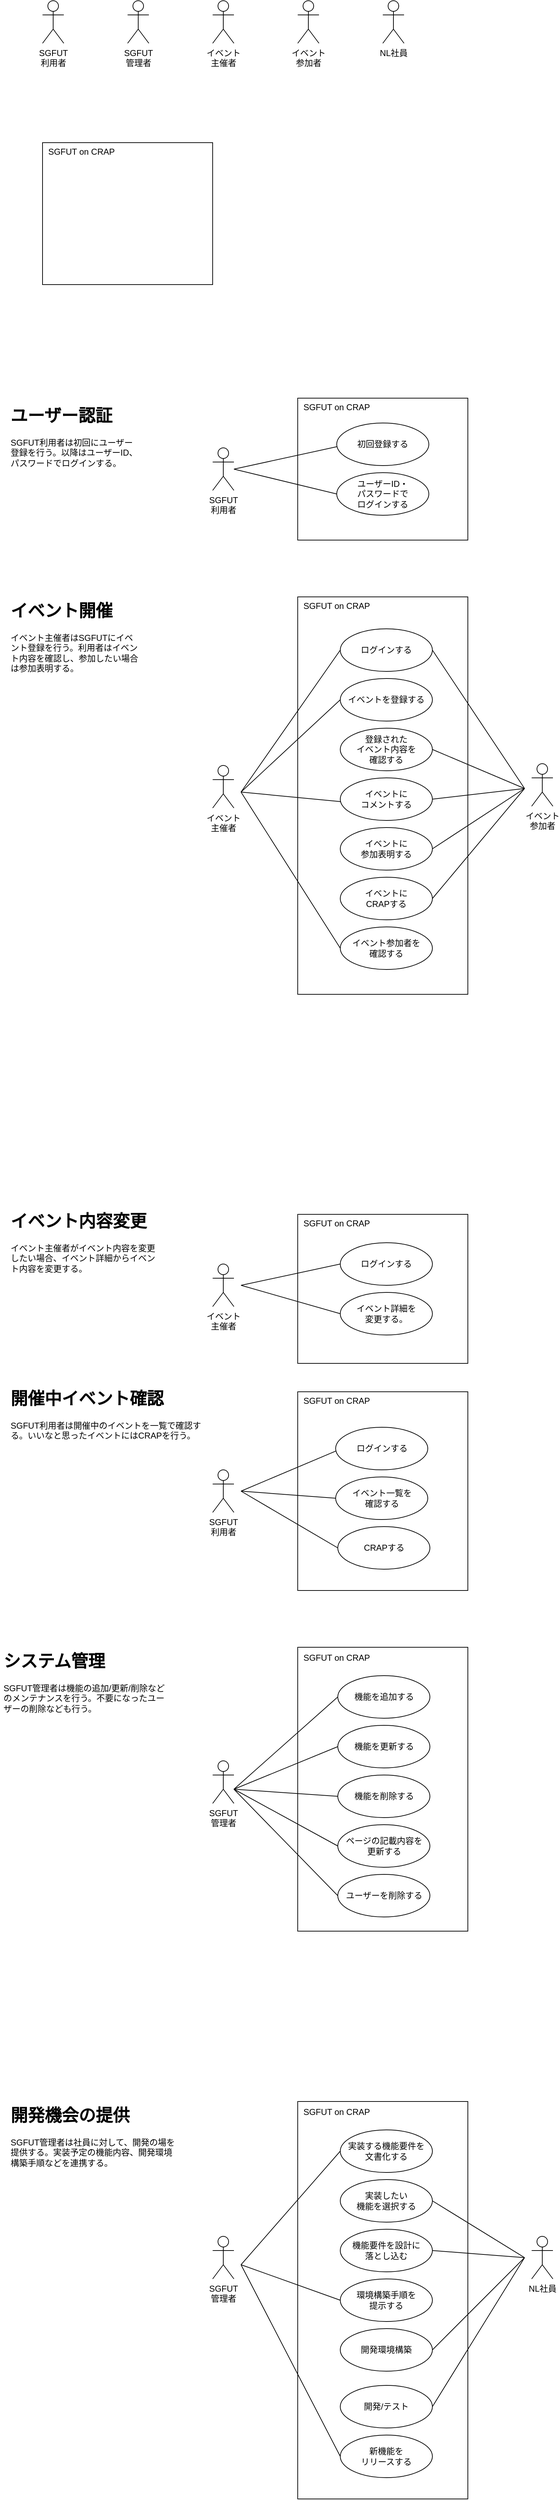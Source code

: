 <mxfile version="15.9.4" type="github">
  <diagram id="v2qQB46jnsBQJeu8lHIV" name="Page-1">
    <mxGraphModel dx="2529" dy="2207" grid="1" gridSize="10" guides="1" tooltips="1" connect="1" arrows="1" fold="1" page="1" pageScale="1" pageWidth="827" pageHeight="1169" math="0" shadow="0">
      <root>
        <mxCell id="0" />
        <mxCell id="1" parent="0" />
        <mxCell id="WeLaR92I-kGNufDvTVf9-1" value="イベント&lt;br&gt;主催者" style="shape=umlActor;verticalLabelPosition=bottom;verticalAlign=top;html=1;outlineConnect=0;fontStyle=0" parent="1" vertex="1">
          <mxGeometry x="-520" y="557.5" width="30" height="60" as="geometry" />
        </mxCell>
        <mxCell id="WeLaR92I-kGNufDvTVf9-4" value="" style="rounded=0;whiteSpace=wrap;html=1;" parent="1" vertex="1">
          <mxGeometry x="-400" y="320" width="240" height="560" as="geometry" />
        </mxCell>
        <mxCell id="WeLaR92I-kGNufDvTVf9-5" value="SGFUT on CRAP" style="text;html=1;strokeColor=none;fillColor=none;align=center;verticalAlign=middle;whiteSpace=wrap;rounded=0;" parent="1" vertex="1">
          <mxGeometry x="-400" y="320" width="110" height="25" as="geometry" />
        </mxCell>
        <mxCell id="WeLaR92I-kGNufDvTVf9-8" value="ログインする" style="ellipse;whiteSpace=wrap;html=1;" parent="1" vertex="1">
          <mxGeometry x="-340" y="365" width="130" height="60" as="geometry" />
        </mxCell>
        <mxCell id="WeLaR92I-kGNufDvTVf9-9" value="イベントを登録する" style="ellipse;whiteSpace=wrap;html=1;" parent="1" vertex="1">
          <mxGeometry x="-340" y="435" width="130" height="60" as="geometry" />
        </mxCell>
        <mxCell id="WeLaR92I-kGNufDvTVf9-10" value="登録された&lt;br&gt;イベント内容を&lt;br&gt;確認する" style="ellipse;whiteSpace=wrap;html=1;" parent="1" vertex="1">
          <mxGeometry x="-340" y="505" width="130" height="60" as="geometry" />
        </mxCell>
        <mxCell id="WeLaR92I-kGNufDvTVf9-11" value="イベントに&lt;br&gt;コメントする" style="ellipse;whiteSpace=wrap;html=1;" parent="1" vertex="1">
          <mxGeometry x="-340" y="575" width="130" height="60" as="geometry" />
        </mxCell>
        <mxCell id="WeLaR92I-kGNufDvTVf9-12" value="イベントに&lt;br&gt;参加表明する" style="ellipse;whiteSpace=wrap;html=1;" parent="1" vertex="1">
          <mxGeometry x="-340" y="645" width="130" height="60" as="geometry" />
        </mxCell>
        <mxCell id="WeLaR92I-kGNufDvTVf9-13" value="イベントに&lt;br&gt;CRAPする" style="ellipse;whiteSpace=wrap;html=1;" parent="1" vertex="1">
          <mxGeometry x="-340" y="715" width="130" height="60" as="geometry" />
        </mxCell>
        <mxCell id="WeLaR92I-kGNufDvTVf9-16" value="" style="endArrow=none;html=1;rounded=0;entryX=0;entryY=0.5;entryDx=0;entryDy=0;" parent="1" target="WeLaR92I-kGNufDvTVf9-8" edge="1">
          <mxGeometry width="50" height="50" relative="1" as="geometry">
            <mxPoint x="-480" y="595" as="sourcePoint" />
            <mxPoint x="-329.22" y="408.3" as="targetPoint" />
          </mxGeometry>
        </mxCell>
        <mxCell id="WeLaR92I-kGNufDvTVf9-17" value="" style="endArrow=none;html=1;rounded=0;entryX=0;entryY=0.5;entryDx=0;entryDy=0;" parent="1" target="WeLaR92I-kGNufDvTVf9-9" edge="1">
          <mxGeometry width="50" height="50" relative="1" as="geometry">
            <mxPoint x="-480" y="595" as="sourcePoint" />
            <mxPoint x="-330.0" y="475" as="targetPoint" />
          </mxGeometry>
        </mxCell>
        <mxCell id="WeLaR92I-kGNufDvTVf9-18" value="" style="endArrow=none;html=1;rounded=0;entryX=1;entryY=0.5;entryDx=0;entryDy=0;" parent="1" target="WeLaR92I-kGNufDvTVf9-10" edge="1">
          <mxGeometry width="50" height="50" relative="1" as="geometry">
            <mxPoint x="-80" y="590" as="sourcePoint" />
            <mxPoint x="-330.0" y="545" as="targetPoint" />
          </mxGeometry>
        </mxCell>
        <mxCell id="WeLaR92I-kGNufDvTVf9-19" value="" style="endArrow=none;html=1;rounded=0;entryX=0.006;entryY=0.559;entryDx=0;entryDy=0;entryPerimeter=0;" parent="1" target="WeLaR92I-kGNufDvTVf9-11" edge="1">
          <mxGeometry width="50" height="50" relative="1" as="geometry">
            <mxPoint x="-480" y="595" as="sourcePoint" />
            <mxPoint x="-330.26" y="618.72" as="targetPoint" />
          </mxGeometry>
        </mxCell>
        <mxCell id="WeLaR92I-kGNufDvTVf9-23" value="SGFUT&lt;br&gt;管理者" style="shape=umlActor;verticalLabelPosition=bottom;verticalAlign=top;html=1;outlineConnect=0;fontStyle=0" parent="1" vertex="1">
          <mxGeometry x="-520" y="1960" width="30" height="60" as="geometry" />
        </mxCell>
        <mxCell id="WeLaR92I-kGNufDvTVf9-24" value="" style="rounded=0;whiteSpace=wrap;html=1;" parent="1" vertex="1">
          <mxGeometry x="-400" y="1800" width="240" height="400" as="geometry" />
        </mxCell>
        <mxCell id="WeLaR92I-kGNufDvTVf9-25" value="SGFUT on CRAP" style="text;html=1;strokeColor=none;fillColor=none;align=center;verticalAlign=middle;whiteSpace=wrap;rounded=0;" parent="1" vertex="1">
          <mxGeometry x="-400" y="1800" width="110" height="30" as="geometry" />
        </mxCell>
        <mxCell id="WeLaR92I-kGNufDvTVf9-26" value="機能を追加する" style="ellipse;whiteSpace=wrap;html=1;" parent="1" vertex="1">
          <mxGeometry x="-343.5" y="1840" width="130" height="60" as="geometry" />
        </mxCell>
        <mxCell id="WeLaR92I-kGNufDvTVf9-27" value="機能を更新する" style="ellipse;whiteSpace=wrap;html=1;" parent="1" vertex="1">
          <mxGeometry x="-343.5" y="1910" width="130" height="60" as="geometry" />
        </mxCell>
        <mxCell id="WeLaR92I-kGNufDvTVf9-28" value="機能を削除する" style="ellipse;whiteSpace=wrap;html=1;" parent="1" vertex="1">
          <mxGeometry x="-343.5" y="1980" width="130" height="60" as="geometry" />
        </mxCell>
        <mxCell id="WeLaR92I-kGNufDvTVf9-29" value="ページの記載内容を&lt;br&gt;更新する" style="ellipse;whiteSpace=wrap;html=1;" parent="1" vertex="1">
          <mxGeometry x="-343.5" y="2050" width="130" height="60" as="geometry" />
        </mxCell>
        <mxCell id="WeLaR92I-kGNufDvTVf9-30" value="ユーザーを削除する" style="ellipse;whiteSpace=wrap;html=1;" parent="1" vertex="1">
          <mxGeometry x="-343.5" y="2120" width="130" height="60" as="geometry" />
        </mxCell>
        <mxCell id="WeLaR92I-kGNufDvTVf9-31" value="" style="endArrow=none;html=1;rounded=0;entryX=0;entryY=0.5;entryDx=0;entryDy=0;" parent="1" target="WeLaR92I-kGNufDvTVf9-26" edge="1">
          <mxGeometry width="50" height="50" relative="1" as="geometry">
            <mxPoint x="-490" y="2000" as="sourcePoint" />
            <mxPoint x="-340" y="1874.57" as="targetPoint" />
          </mxGeometry>
        </mxCell>
        <mxCell id="WeLaR92I-kGNufDvTVf9-32" value="" style="endArrow=none;html=1;rounded=0;entryX=0;entryY=0.5;entryDx=0;entryDy=0;" parent="1" target="WeLaR92I-kGNufDvTVf9-27" edge="1">
          <mxGeometry width="50" height="50" relative="1" as="geometry">
            <mxPoint x="-490" y="2000" as="sourcePoint" />
            <mxPoint x="-330.0" y="1880" as="targetPoint" />
          </mxGeometry>
        </mxCell>
        <mxCell id="WeLaR92I-kGNufDvTVf9-33" value="" style="endArrow=none;html=1;rounded=0;entryX=0;entryY=0.5;entryDx=0;entryDy=0;" parent="1" target="WeLaR92I-kGNufDvTVf9-28" edge="1">
          <mxGeometry width="50" height="50" relative="1" as="geometry">
            <mxPoint x="-490" y="2000" as="sourcePoint" />
            <mxPoint x="-330.0" y="1950" as="targetPoint" />
          </mxGeometry>
        </mxCell>
        <mxCell id="WeLaR92I-kGNufDvTVf9-34" value="" style="endArrow=none;html=1;rounded=0;entryX=0;entryY=0.5;entryDx=0;entryDy=0;" parent="1" target="WeLaR92I-kGNufDvTVf9-29" edge="1">
          <mxGeometry width="50" height="50" relative="1" as="geometry">
            <mxPoint x="-490" y="2000" as="sourcePoint" />
            <mxPoint x="-330.0" y="2020" as="targetPoint" />
          </mxGeometry>
        </mxCell>
        <mxCell id="WeLaR92I-kGNufDvTVf9-35" value="" style="endArrow=none;html=1;rounded=0;entryX=0;entryY=0.5;entryDx=0;entryDy=0;" parent="1" target="WeLaR92I-kGNufDvTVf9-30" edge="1">
          <mxGeometry width="50" height="50" relative="1" as="geometry">
            <mxPoint x="-490" y="2000" as="sourcePoint" />
            <mxPoint x="-330.0" y="2090" as="targetPoint" />
          </mxGeometry>
        </mxCell>
        <mxCell id="WeLaR92I-kGNufDvTVf9-37" value="&lt;h1&gt;イベント開催&lt;/h1&gt;&lt;p&gt;イベント主催者はSGFUTにイベント登録を行う。利用者はイベント内容を確認し、参加したい場合は参加表明する。&lt;/p&gt;" style="text;html=1;strokeColor=none;fillColor=none;spacing=5;spacingTop=-20;whiteSpace=wrap;overflow=hidden;rounded=0;" parent="1" vertex="1">
          <mxGeometry x="-810" y="320" width="190" height="120" as="geometry" />
        </mxCell>
        <mxCell id="WeLaR92I-kGNufDvTVf9-41" value="&lt;h1&gt;システム管理&lt;/h1&gt;&lt;p&gt;SGFUT管理者は機能の追加/更新/削除などのメンテナンスを行う。不要になったユーザーの削除なども行う。&lt;/p&gt;" style="text;html=1;strokeColor=none;fillColor=none;spacing=5;spacingTop=-20;whiteSpace=wrap;overflow=hidden;rounded=0;" parent="1" vertex="1">
          <mxGeometry x="-820" y="1800" width="240" height="120" as="geometry" />
        </mxCell>
        <mxCell id="WeLaR92I-kGNufDvTVf9-42" value="&lt;h1&gt;開発機会の提供&lt;/h1&gt;&lt;p&gt;SGFUT管理者は社員に対して、開発の場を提供する。実装予定の機能内容、開発環境構築手順などを連携する。&lt;/p&gt;" style="text;html=1;strokeColor=none;fillColor=none;spacing=5;spacingTop=-20;whiteSpace=wrap;overflow=hidden;rounded=0;" parent="1" vertex="1">
          <mxGeometry x="-810" y="2440" width="240" height="120" as="geometry" />
        </mxCell>
        <mxCell id="WeLaR92I-kGNufDvTVf9-60" value="&lt;h1&gt;イベント内容変更&lt;/h1&gt;&lt;p&gt;イベント主催者がイベント内容を変更したい場合、イベント詳細からイベント内容を変更する。&lt;/p&gt;" style="text;html=1;strokeColor=none;fillColor=none;spacing=5;spacingTop=-20;whiteSpace=wrap;overflow=hidden;rounded=0;" parent="1" vertex="1">
          <mxGeometry x="-810" y="1180" width="220" height="120" as="geometry" />
        </mxCell>
        <mxCell id="WeLaR92I-kGNufDvTVf9-61" value="&lt;h1&gt;ユーザー認証&lt;/h1&gt;&lt;p&gt;SGFUT利用者は初回にユーザー登録を行う。以降はユーザーID、パスワードでログインする。&lt;/p&gt;" style="text;html=1;strokeColor=none;fillColor=none;spacing=5;spacingTop=-20;whiteSpace=wrap;overflow=hidden;rounded=0;" parent="1" vertex="1">
          <mxGeometry x="-810" y="45" width="190" height="120" as="geometry" />
        </mxCell>
        <mxCell id="WeLaR92I-kGNufDvTVf9-106" value="イベント&lt;br&gt;参加者" style="shape=umlActor;verticalLabelPosition=bottom;verticalAlign=top;html=1;outlineConnect=0;fontStyle=0" parent="1" vertex="1">
          <mxGeometry x="-70" y="555" width="30" height="60" as="geometry" />
        </mxCell>
        <mxCell id="WeLaR92I-kGNufDvTVf9-107" value="" style="endArrow=none;html=1;rounded=0;entryX=1;entryY=0.5;entryDx=0;entryDy=0;" parent="1" target="WeLaR92I-kGNufDvTVf9-11" edge="1">
          <mxGeometry width="50" height="50" relative="1" as="geometry">
            <mxPoint x="-80" y="590" as="sourcePoint" />
            <mxPoint x="-200.0" y="545" as="targetPoint" />
          </mxGeometry>
        </mxCell>
        <mxCell id="WeLaR92I-kGNufDvTVf9-108" value="" style="endArrow=none;html=1;rounded=0;entryX=1;entryY=0.5;entryDx=0;entryDy=0;" parent="1" target="WeLaR92I-kGNufDvTVf9-12" edge="1">
          <mxGeometry width="50" height="50" relative="1" as="geometry">
            <mxPoint x="-80" y="590" as="sourcePoint" />
            <mxPoint x="-200.0" y="685" as="targetPoint" />
          </mxGeometry>
        </mxCell>
        <mxCell id="WeLaR92I-kGNufDvTVf9-109" value="" style="endArrow=none;html=1;rounded=0;entryX=1;entryY=0.5;entryDx=0;entryDy=0;" parent="1" target="WeLaR92I-kGNufDvTVf9-13" edge="1">
          <mxGeometry width="50" height="50" relative="1" as="geometry">
            <mxPoint x="-80" y="590" as="sourcePoint" />
            <mxPoint x="-200.0" y="755" as="targetPoint" />
          </mxGeometry>
        </mxCell>
        <mxCell id="WeLaR92I-kGNufDvTVf9-110" value="" style="endArrow=none;html=1;rounded=0;entryX=1;entryY=0.5;entryDx=0;entryDy=0;" parent="1" target="WeLaR92I-kGNufDvTVf9-8" edge="1">
          <mxGeometry width="50" height="50" relative="1" as="geometry">
            <mxPoint x="-80" y="590" as="sourcePoint" />
            <mxPoint x="-200.0" y="545" as="targetPoint" />
          </mxGeometry>
        </mxCell>
        <mxCell id="WeLaR92I-kGNufDvTVf9-111" value="イベント参加者を&lt;br&gt;確認する" style="ellipse;whiteSpace=wrap;html=1;" parent="1" vertex="1">
          <mxGeometry x="-340" y="785" width="130" height="60" as="geometry" />
        </mxCell>
        <mxCell id="WeLaR92I-kGNufDvTVf9-112" value="" style="endArrow=none;html=1;rounded=0;entryX=0;entryY=0.5;entryDx=0;entryDy=0;" parent="1" target="WeLaR92I-kGNufDvTVf9-111" edge="1">
          <mxGeometry width="50" height="50" relative="1" as="geometry">
            <mxPoint x="-480" y="595" as="sourcePoint" />
            <mxPoint x="-329.22" y="618.54" as="targetPoint" />
          </mxGeometry>
        </mxCell>
        <mxCell id="WeLaR92I-kGNufDvTVf9-114" value="イベント&lt;br&gt;主催者" style="shape=umlActor;verticalLabelPosition=bottom;verticalAlign=top;html=1;outlineConnect=0;fontStyle=0" parent="1" vertex="1">
          <mxGeometry x="-520" y="1260" width="30" height="60" as="geometry" />
        </mxCell>
        <mxCell id="WeLaR92I-kGNufDvTVf9-115" value="" style="rounded=0;whiteSpace=wrap;html=1;" parent="1" vertex="1">
          <mxGeometry x="-400" y="1190" width="240" height="210" as="geometry" />
        </mxCell>
        <mxCell id="WeLaR92I-kGNufDvTVf9-116" value="SGFUT on CRAP" style="text;html=1;strokeColor=none;fillColor=none;align=center;verticalAlign=middle;whiteSpace=wrap;rounded=0;" parent="1" vertex="1">
          <mxGeometry x="-400" y="1190" width="110" height="25" as="geometry" />
        </mxCell>
        <mxCell id="WeLaR92I-kGNufDvTVf9-117" value="ログインする" style="ellipse;whiteSpace=wrap;html=1;" parent="1" vertex="1">
          <mxGeometry x="-340" y="1230" width="130" height="60" as="geometry" />
        </mxCell>
        <mxCell id="WeLaR92I-kGNufDvTVf9-118" value="イベント詳細を&lt;br&gt;変更する。" style="ellipse;whiteSpace=wrap;html=1;" parent="1" vertex="1">
          <mxGeometry x="-340" y="1300" width="130" height="60" as="geometry" />
        </mxCell>
        <mxCell id="WeLaR92I-kGNufDvTVf9-123" value="" style="endArrow=none;html=1;rounded=0;entryX=0;entryY=0.5;entryDx=0;entryDy=0;" parent="1" target="WeLaR92I-kGNufDvTVf9-117" edge="1">
          <mxGeometry width="50" height="50" relative="1" as="geometry">
            <mxPoint x="-480" y="1290" as="sourcePoint" />
            <mxPoint x="-334.22" y="1103.3" as="targetPoint" />
          </mxGeometry>
        </mxCell>
        <mxCell id="WeLaR92I-kGNufDvTVf9-124" value="" style="endArrow=none;html=1;rounded=0;entryX=0;entryY=0.5;entryDx=0;entryDy=0;" parent="1" target="WeLaR92I-kGNufDvTVf9-118" edge="1">
          <mxGeometry width="50" height="50" relative="1" as="geometry">
            <mxPoint x="-480" y="1290" as="sourcePoint" />
            <mxPoint x="-335.0" y="1170" as="targetPoint" />
          </mxGeometry>
        </mxCell>
        <mxCell id="WeLaR92I-kGNufDvTVf9-135" value="SGFUT&lt;br&gt;利用者" style="shape=umlActor;verticalLabelPosition=bottom;verticalAlign=top;html=1;outlineConnect=0;fontStyle=0" parent="1" vertex="1">
          <mxGeometry x="-520" y="110" width="30" height="60" as="geometry" />
        </mxCell>
        <mxCell id="WeLaR92I-kGNufDvTVf9-136" value="" style="rounded=0;whiteSpace=wrap;html=1;" parent="1" vertex="1">
          <mxGeometry x="-400" y="40" width="240" height="200" as="geometry" />
        </mxCell>
        <mxCell id="WeLaR92I-kGNufDvTVf9-137" value="SGFUT on CRAP" style="text;html=1;strokeColor=none;fillColor=none;align=center;verticalAlign=middle;whiteSpace=wrap;rounded=0;" parent="1" vertex="1">
          <mxGeometry x="-400" y="40" width="110" height="25" as="geometry" />
        </mxCell>
        <mxCell id="WeLaR92I-kGNufDvTVf9-138" value="初回登録する" style="ellipse;whiteSpace=wrap;html=1;" parent="1" vertex="1">
          <mxGeometry x="-345" y="75" width="130" height="60" as="geometry" />
        </mxCell>
        <mxCell id="WeLaR92I-kGNufDvTVf9-139" value="ユーザーID・&lt;br&gt;パスワードで&lt;br&gt;ログインする" style="ellipse;whiteSpace=wrap;html=1;" parent="1" vertex="1">
          <mxGeometry x="-345" y="145" width="130" height="60" as="geometry" />
        </mxCell>
        <mxCell id="WeLaR92I-kGNufDvTVf9-145" value="" style="endArrow=none;html=1;rounded=0;entryX=0.006;entryY=0.555;entryDx=0;entryDy=0;entryPerimeter=0;" parent="1" target="WeLaR92I-kGNufDvTVf9-138" edge="1">
          <mxGeometry width="50" height="50" relative="1" as="geometry">
            <mxPoint x="-490" y="140" as="sourcePoint" />
            <mxPoint x="-360" y="-20" as="targetPoint" />
          </mxGeometry>
        </mxCell>
        <mxCell id="WeLaR92I-kGNufDvTVf9-146" value="" style="endArrow=none;html=1;rounded=0;entryX=0;entryY=0.5;entryDx=0;entryDy=0;" parent="1" target="WeLaR92I-kGNufDvTVf9-139" edge="1">
          <mxGeometry width="50" height="50" relative="1" as="geometry">
            <mxPoint x="-490" y="140" as="sourcePoint" />
            <mxPoint x="-319.22" y="-46.7" as="targetPoint" />
          </mxGeometry>
        </mxCell>
        <mxCell id="WeLaR92I-kGNufDvTVf9-154" value="&lt;h1&gt;開催中イベント確認&lt;/h1&gt;&lt;p&gt;SGFUT利用者は開催中のイベントを一覧で確認する。いいなと思ったイベントにはCRAPを行う。&lt;/p&gt;" style="text;html=1;strokeColor=none;fillColor=none;spacing=5;spacingTop=-20;whiteSpace=wrap;overflow=hidden;rounded=0;" parent="1" vertex="1">
          <mxGeometry x="-810" y="1430" width="290" height="120" as="geometry" />
        </mxCell>
        <mxCell id="WeLaR92I-kGNufDvTVf9-155" value="SGFUT&lt;br&gt;利用者" style="shape=umlActor;verticalLabelPosition=bottom;verticalAlign=top;html=1;outlineConnect=0;fontStyle=0" parent="1" vertex="1">
          <mxGeometry x="-520" y="1550" width="30" height="60" as="geometry" />
        </mxCell>
        <mxCell id="WeLaR92I-kGNufDvTVf9-156" value="" style="rounded=0;whiteSpace=wrap;html=1;" parent="1" vertex="1">
          <mxGeometry x="-400" y="1440" width="240" height="280" as="geometry" />
        </mxCell>
        <mxCell id="WeLaR92I-kGNufDvTVf9-157" value="SGFUT on CRAP" style="text;html=1;strokeColor=none;fillColor=none;align=center;verticalAlign=middle;whiteSpace=wrap;rounded=0;" parent="1" vertex="1">
          <mxGeometry x="-400" y="1440" width="110" height="25" as="geometry" />
        </mxCell>
        <mxCell id="WeLaR92I-kGNufDvTVf9-158" value="ログインする" style="ellipse;whiteSpace=wrap;html=1;" parent="1" vertex="1">
          <mxGeometry x="-346.5" y="1490" width="130" height="60" as="geometry" />
        </mxCell>
        <mxCell id="WeLaR92I-kGNufDvTVf9-159" value="イベント一覧を&lt;br&gt;確認する" style="ellipse;whiteSpace=wrap;html=1;" parent="1" vertex="1">
          <mxGeometry x="-346.5" y="1560" width="130" height="60" as="geometry" />
        </mxCell>
        <mxCell id="WeLaR92I-kGNufDvTVf9-160" value="" style="endArrow=none;html=1;rounded=0;entryX=0.006;entryY=0.555;entryDx=0;entryDy=0;entryPerimeter=0;" parent="1" target="WeLaR92I-kGNufDvTVf9-158" edge="1">
          <mxGeometry width="50" height="50" relative="1" as="geometry">
            <mxPoint x="-480" y="1580" as="sourcePoint" />
            <mxPoint x="-360" y="1380" as="targetPoint" />
          </mxGeometry>
        </mxCell>
        <mxCell id="WeLaR92I-kGNufDvTVf9-161" value="" style="endArrow=none;html=1;rounded=0;entryX=0;entryY=0.5;entryDx=0;entryDy=0;" parent="1" target="WeLaR92I-kGNufDvTVf9-159" edge="1">
          <mxGeometry width="50" height="50" relative="1" as="geometry">
            <mxPoint x="-480" y="1580" as="sourcePoint" />
            <mxPoint x="-319.22" y="1353.3" as="targetPoint" />
          </mxGeometry>
        </mxCell>
        <mxCell id="WeLaR92I-kGNufDvTVf9-162" value="CRAPする" style="ellipse;whiteSpace=wrap;html=1;" parent="1" vertex="1">
          <mxGeometry x="-343.5" y="1630" width="130" height="60" as="geometry" />
        </mxCell>
        <mxCell id="WeLaR92I-kGNufDvTVf9-163" value="" style="endArrow=none;html=1;rounded=0;entryX=0;entryY=0.5;entryDx=0;entryDy=0;" parent="1" target="WeLaR92I-kGNufDvTVf9-162" edge="1">
          <mxGeometry width="50" height="50" relative="1" as="geometry">
            <mxPoint x="-480" y="1580" as="sourcePoint" />
            <mxPoint x="-316.22" y="1423.3" as="targetPoint" />
          </mxGeometry>
        </mxCell>
        <mxCell id="WeLaR92I-kGNufDvTVf9-164" value="SGFUT&lt;br&gt;管理者" style="shape=umlActor;verticalLabelPosition=bottom;verticalAlign=top;html=1;outlineConnect=0;fontStyle=0" parent="1" vertex="1">
          <mxGeometry x="-520" y="2630" width="30" height="60" as="geometry" />
        </mxCell>
        <mxCell id="WeLaR92I-kGNufDvTVf9-165" value="" style="rounded=0;whiteSpace=wrap;html=1;" parent="1" vertex="1">
          <mxGeometry x="-400" y="2440" width="240" height="560" as="geometry" />
        </mxCell>
        <mxCell id="WeLaR92I-kGNufDvTVf9-166" value="SGFUT on CRAP" style="text;html=1;strokeColor=none;fillColor=none;align=center;verticalAlign=middle;whiteSpace=wrap;rounded=0;" parent="1" vertex="1">
          <mxGeometry x="-445" y="2440" width="200" height="30" as="geometry" />
        </mxCell>
        <mxCell id="WeLaR92I-kGNufDvTVf9-167" value="実装する機能要件を&lt;br&gt;文書化する" style="ellipse;whiteSpace=wrap;html=1;" parent="1" vertex="1">
          <mxGeometry x="-340" y="2480" width="130" height="60" as="geometry" />
        </mxCell>
        <mxCell id="WeLaR92I-kGNufDvTVf9-168" value="機能要件を設計に&lt;br&gt;落とし込む" style="ellipse;whiteSpace=wrap;html=1;" parent="1" vertex="1">
          <mxGeometry x="-340" y="2620" width="130" height="60" as="geometry" />
        </mxCell>
        <mxCell id="WeLaR92I-kGNufDvTVf9-169" value="環境構築手順を&lt;br&gt;提示する" style="ellipse;whiteSpace=wrap;html=1;" parent="1" vertex="1">
          <mxGeometry x="-340" y="2690" width="130" height="60" as="geometry" />
        </mxCell>
        <mxCell id="WeLaR92I-kGNufDvTVf9-170" value="開発/テスト" style="ellipse;whiteSpace=wrap;html=1;" parent="1" vertex="1">
          <mxGeometry x="-340" y="2840" width="130" height="60" as="geometry" />
        </mxCell>
        <mxCell id="WeLaR92I-kGNufDvTVf9-171" value="新機能を&lt;br&gt;リリースする" style="ellipse;whiteSpace=wrap;html=1;" parent="1" vertex="1">
          <mxGeometry x="-340" y="2910" width="130" height="60" as="geometry" />
        </mxCell>
        <mxCell id="WeLaR92I-kGNufDvTVf9-172" value="" style="endArrow=none;html=1;rounded=0;entryX=0;entryY=0.5;entryDx=0;entryDy=0;" parent="1" target="WeLaR92I-kGNufDvTVf9-167" edge="1">
          <mxGeometry width="50" height="50" relative="1" as="geometry">
            <mxPoint x="-480" y="2670" as="sourcePoint" />
            <mxPoint x="-345" y="2514.57" as="targetPoint" />
          </mxGeometry>
        </mxCell>
        <mxCell id="WeLaR92I-kGNufDvTVf9-174" value="" style="endArrow=none;html=1;rounded=0;entryX=0;entryY=0.5;entryDx=0;entryDy=0;" parent="1" target="WeLaR92I-kGNufDvTVf9-169" edge="1">
          <mxGeometry width="50" height="50" relative="1" as="geometry">
            <mxPoint x="-480" y="2670" as="sourcePoint" />
            <mxPoint x="-335.0" y="2590" as="targetPoint" />
          </mxGeometry>
        </mxCell>
        <mxCell id="WeLaR92I-kGNufDvTVf9-176" value="" style="endArrow=none;html=1;rounded=0;entryX=0;entryY=0.5;entryDx=0;entryDy=0;" parent="1" target="WeLaR92I-kGNufDvTVf9-171" edge="1">
          <mxGeometry width="50" height="50" relative="1" as="geometry">
            <mxPoint x="-480" y="2670" as="sourcePoint" />
            <mxPoint x="-335.0" y="2730" as="targetPoint" />
          </mxGeometry>
        </mxCell>
        <mxCell id="WeLaR92I-kGNufDvTVf9-178" value="" style="endArrow=none;html=1;rounded=0;exitX=1;exitY=0.5;exitDx=0;exitDy=0;" parent="1" source="WeLaR92I-kGNufDvTVf9-179" edge="1">
          <mxGeometry width="50" height="50" relative="1" as="geometry">
            <mxPoint x="-485" y="2640" as="sourcePoint" />
            <mxPoint x="-80" y="2660" as="targetPoint" />
          </mxGeometry>
        </mxCell>
        <mxCell id="WeLaR92I-kGNufDvTVf9-179" value="開発環境構築" style="ellipse;whiteSpace=wrap;html=1;" parent="1" vertex="1">
          <mxGeometry x="-340" y="2760" width="130" height="60" as="geometry" />
        </mxCell>
        <mxCell id="WeLaR92I-kGNufDvTVf9-180" value="実装したい&lt;br&gt;機能を選択する" style="ellipse;whiteSpace=wrap;html=1;" parent="1" vertex="1">
          <mxGeometry x="-340" y="2550" width="130" height="60" as="geometry" />
        </mxCell>
        <mxCell id="WeLaR92I-kGNufDvTVf9-181" value="" style="endArrow=none;html=1;rounded=0;exitX=1;exitY=0.5;exitDx=0;exitDy=0;" parent="1" source="WeLaR92I-kGNufDvTVf9-180" edge="1">
          <mxGeometry width="50" height="50" relative="1" as="geometry">
            <mxPoint x="-205" y="2860" as="sourcePoint" />
            <mxPoint x="-80" y="2660" as="targetPoint" />
          </mxGeometry>
        </mxCell>
        <mxCell id="WeLaR92I-kGNufDvTVf9-182" value="" style="endArrow=none;html=1;rounded=0;exitX=1;exitY=0.5;exitDx=0;exitDy=0;" parent="1" source="WeLaR92I-kGNufDvTVf9-168" edge="1">
          <mxGeometry width="50" height="50" relative="1" as="geometry">
            <mxPoint x="-205" y="2800" as="sourcePoint" />
            <mxPoint x="-80" y="2660" as="targetPoint" />
          </mxGeometry>
        </mxCell>
        <mxCell id="WeLaR92I-kGNufDvTVf9-177" value="NL社員" style="shape=umlActor;verticalLabelPosition=bottom;verticalAlign=top;html=1;outlineConnect=0;fontStyle=0" parent="1" vertex="1">
          <mxGeometry x="-70" y="2630" width="30" height="60" as="geometry" />
        </mxCell>
        <mxCell id="A33HGGwkOWzx7C4AMWZ3-1" value="" style="endArrow=none;html=1;rounded=0;exitX=1;exitY=0.5;exitDx=0;exitDy=0;" edge="1" parent="1" source="WeLaR92I-kGNufDvTVf9-170">
          <mxGeometry width="50" height="50" relative="1" as="geometry">
            <mxPoint x="-215" y="2870" as="sourcePoint" />
            <mxPoint x="-80" y="2660" as="targetPoint" />
          </mxGeometry>
        </mxCell>
        <mxCell id="A33HGGwkOWzx7C4AMWZ3-2" value="" style="rounded=0;whiteSpace=wrap;html=1;" vertex="1" parent="1">
          <mxGeometry x="-760" y="-320" width="240" height="200" as="geometry" />
        </mxCell>
        <mxCell id="A33HGGwkOWzx7C4AMWZ3-3" value="SGFUT on CRAP" style="text;html=1;strokeColor=none;fillColor=none;align=center;verticalAlign=middle;whiteSpace=wrap;rounded=0;" vertex="1" parent="1">
          <mxGeometry x="-760" y="-320" width="110" height="25" as="geometry" />
        </mxCell>
        <mxCell id="A33HGGwkOWzx7C4AMWZ3-4" value="SGFUT&lt;br&gt;利用者" style="shape=umlActor;verticalLabelPosition=bottom;verticalAlign=top;html=1;outlineConnect=0;fontStyle=0" vertex="1" parent="1">
          <mxGeometry x="-760" y="-520" width="30" height="60" as="geometry" />
        </mxCell>
        <mxCell id="A33HGGwkOWzx7C4AMWZ3-5" value="イベント&lt;br&gt;主催者" style="shape=umlActor;verticalLabelPosition=bottom;verticalAlign=top;html=1;outlineConnect=0;fontStyle=0" vertex="1" parent="1">
          <mxGeometry x="-520" y="-520" width="30" height="60" as="geometry" />
        </mxCell>
        <mxCell id="A33HGGwkOWzx7C4AMWZ3-6" value="イベント&lt;br&gt;参加者" style="shape=umlActor;verticalLabelPosition=bottom;verticalAlign=top;html=1;outlineConnect=0;fontStyle=0" vertex="1" parent="1">
          <mxGeometry x="-400" y="-520" width="30" height="60" as="geometry" />
        </mxCell>
        <mxCell id="A33HGGwkOWzx7C4AMWZ3-7" value="SGFUT&lt;br&gt;管理者" style="shape=umlActor;verticalLabelPosition=bottom;verticalAlign=top;html=1;outlineConnect=0;fontStyle=0" vertex="1" parent="1">
          <mxGeometry x="-640" y="-520" width="30" height="60" as="geometry" />
        </mxCell>
        <mxCell id="A33HGGwkOWzx7C4AMWZ3-8" value="NL社員" style="shape=umlActor;verticalLabelPosition=bottom;verticalAlign=top;html=1;outlineConnect=0;fontStyle=0" vertex="1" parent="1">
          <mxGeometry x="-280" y="-520" width="30" height="60" as="geometry" />
        </mxCell>
      </root>
    </mxGraphModel>
  </diagram>
</mxfile>
